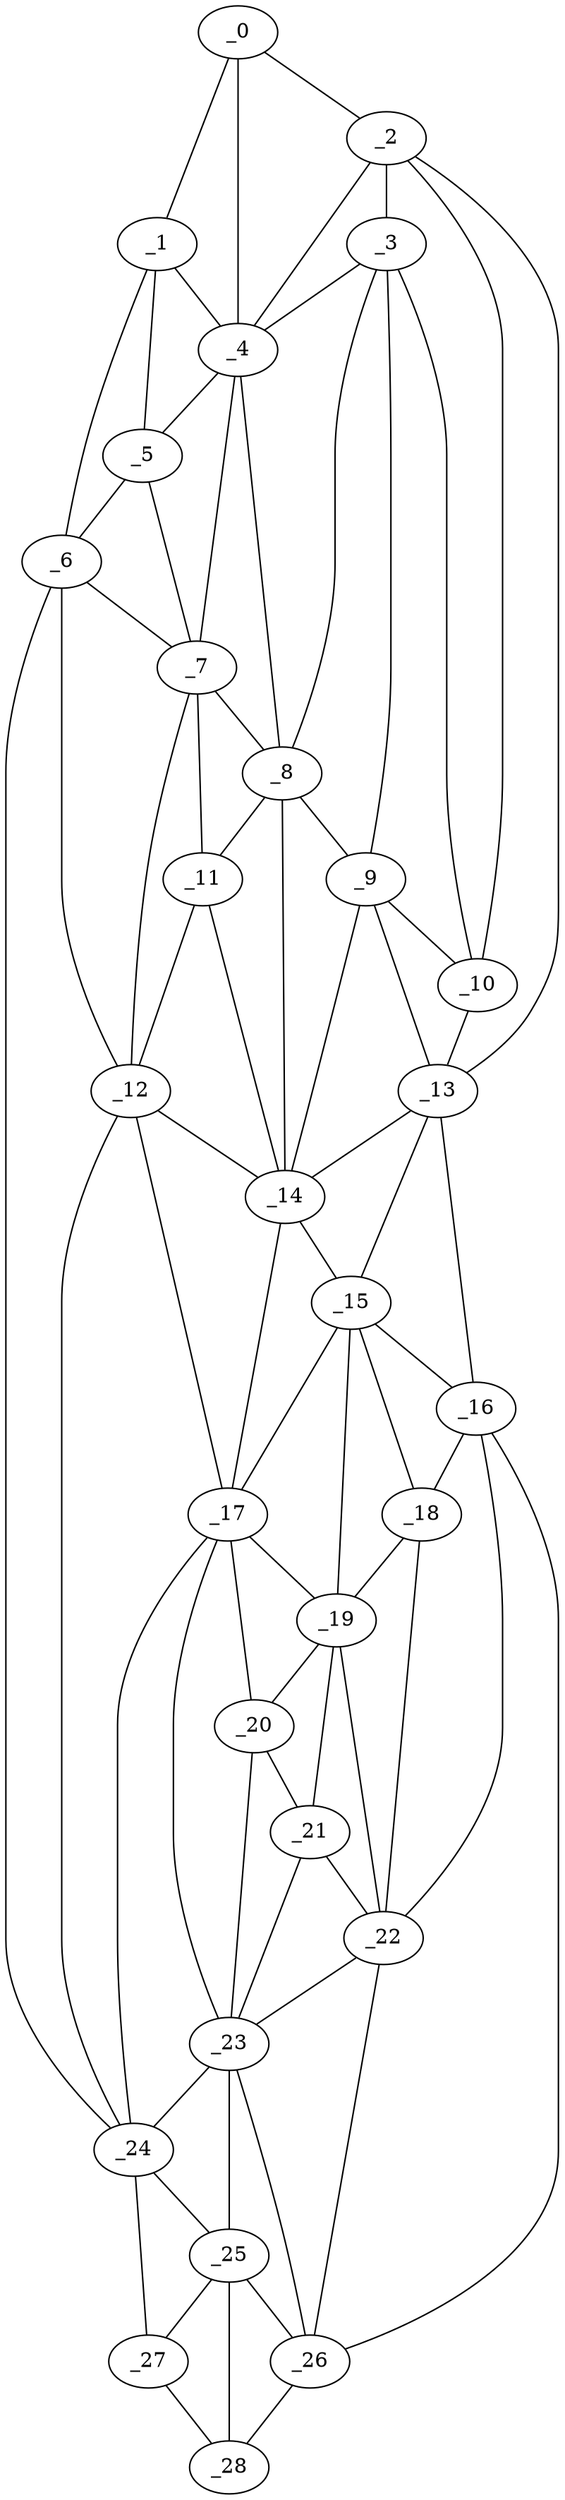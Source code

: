 graph "obj76__180.gxl" {
	_0	 [x=8,
		y=59];
	_1	 [x=8,
		y=73];
	_0 -- _1	 [valence=1];
	_2	 [x=12,
		y=54];
	_0 -- _2	 [valence=1];
	_4	 [x=23,
		y=63];
	_0 -- _4	 [valence=2];
	_1 -- _4	 [valence=1];
	_5	 [x=23,
		y=76];
	_1 -- _5	 [valence=1];
	_6	 [x=34,
		y=81];
	_1 -- _6	 [valence=1];
	_3	 [x=22,
		y=54];
	_2 -- _3	 [valence=2];
	_2 -- _4	 [valence=1];
	_10	 [x=44,
		y=48];
	_2 -- _10	 [valence=1];
	_13	 [x=49,
		y=46];
	_2 -- _13	 [valence=1];
	_3 -- _4	 [valence=2];
	_8	 [x=37,
		y=63];
	_3 -- _8	 [valence=2];
	_9	 [x=42,
		y=56];
	_3 -- _9	 [valence=2];
	_3 -- _10	 [valence=1];
	_4 -- _5	 [valence=1];
	_7	 [x=36,
		y=74];
	_4 -- _7	 [valence=2];
	_4 -- _8	 [valence=2];
	_5 -- _6	 [valence=2];
	_5 -- _7	 [valence=2];
	_6 -- _7	 [valence=1];
	_12	 [x=47,
		y=77];
	_6 -- _12	 [valence=2];
	_24	 [x=97,
		y=82];
	_6 -- _24	 [valence=1];
	_7 -- _8	 [valence=1];
	_11	 [x=44,
		y=70];
	_7 -- _11	 [valence=2];
	_7 -- _12	 [valence=2];
	_8 -- _9	 [valence=1];
	_8 -- _11	 [valence=2];
	_14	 [x=51,
		y=63];
	_8 -- _14	 [valence=2];
	_9 -- _10	 [valence=2];
	_9 -- _13	 [valence=2];
	_9 -- _14	 [valence=2];
	_10 -- _13	 [valence=2];
	_11 -- _12	 [valence=2];
	_11 -- _14	 [valence=2];
	_12 -- _14	 [valence=2];
	_17	 [x=67,
		y=69];
	_12 -- _17	 [valence=2];
	_12 -- _24	 [valence=2];
	_13 -- _14	 [valence=1];
	_15	 [x=62,
		y=56];
	_13 -- _15	 [valence=2];
	_16	 [x=65,
		y=46];
	_13 -- _16	 [valence=1];
	_14 -- _15	 [valence=2];
	_14 -- _17	 [valence=2];
	_15 -- _16	 [valence=1];
	_15 -- _17	 [valence=1];
	_18	 [x=70,
		y=49];
	_15 -- _18	 [valence=2];
	_19	 [x=70,
		y=58];
	_15 -- _19	 [valence=2];
	_16 -- _18	 [valence=2];
	_22	 [x=86,
		y=53];
	_16 -- _22	 [valence=2];
	_26	 [x=119,
		y=58];
	_16 -- _26	 [valence=1];
	_17 -- _19	 [valence=1];
	_20	 [x=74,
		y=64];
	_17 -- _20	 [valence=1];
	_23	 [x=91,
		y=70];
	_17 -- _23	 [valence=2];
	_17 -- _24	 [valence=2];
	_18 -- _19	 [valence=1];
	_18 -- _22	 [valence=1];
	_19 -- _20	 [valence=2];
	_21	 [x=84,
		y=63];
	_19 -- _21	 [valence=2];
	_19 -- _22	 [valence=2];
	_20 -- _21	 [valence=1];
	_20 -- _23	 [valence=2];
	_21 -- _22	 [valence=2];
	_21 -- _23	 [valence=1];
	_22 -- _23	 [valence=2];
	_22 -- _26	 [valence=1];
	_23 -- _24	 [valence=2];
	_25	 [x=98,
		y=75];
	_23 -- _25	 [valence=2];
	_23 -- _26	 [valence=2];
	_24 -- _25	 [valence=2];
	_27	 [x=122,
		y=74];
	_24 -- _27	 [valence=1];
	_25 -- _26	 [valence=1];
	_25 -- _27	 [valence=2];
	_28	 [x=123,
		y=65];
	_25 -- _28	 [valence=2];
	_26 -- _28	 [valence=1];
	_27 -- _28	 [valence=1];
}
